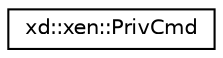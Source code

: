 digraph "Graphical Class Hierarchy"
{
  edge [fontname="Helvetica",fontsize="10",labelfontname="Helvetica",labelfontsize="10"];
  node [fontname="Helvetica",fontsize="10",shape=record];
  rankdir="LR";
  Node0 [label="xd::xen::PrivCmd",height=0.2,width=0.4,color="black", fillcolor="white", style="filled",URL="$classxd_1_1xen_1_1_priv_cmd.html"];
}
